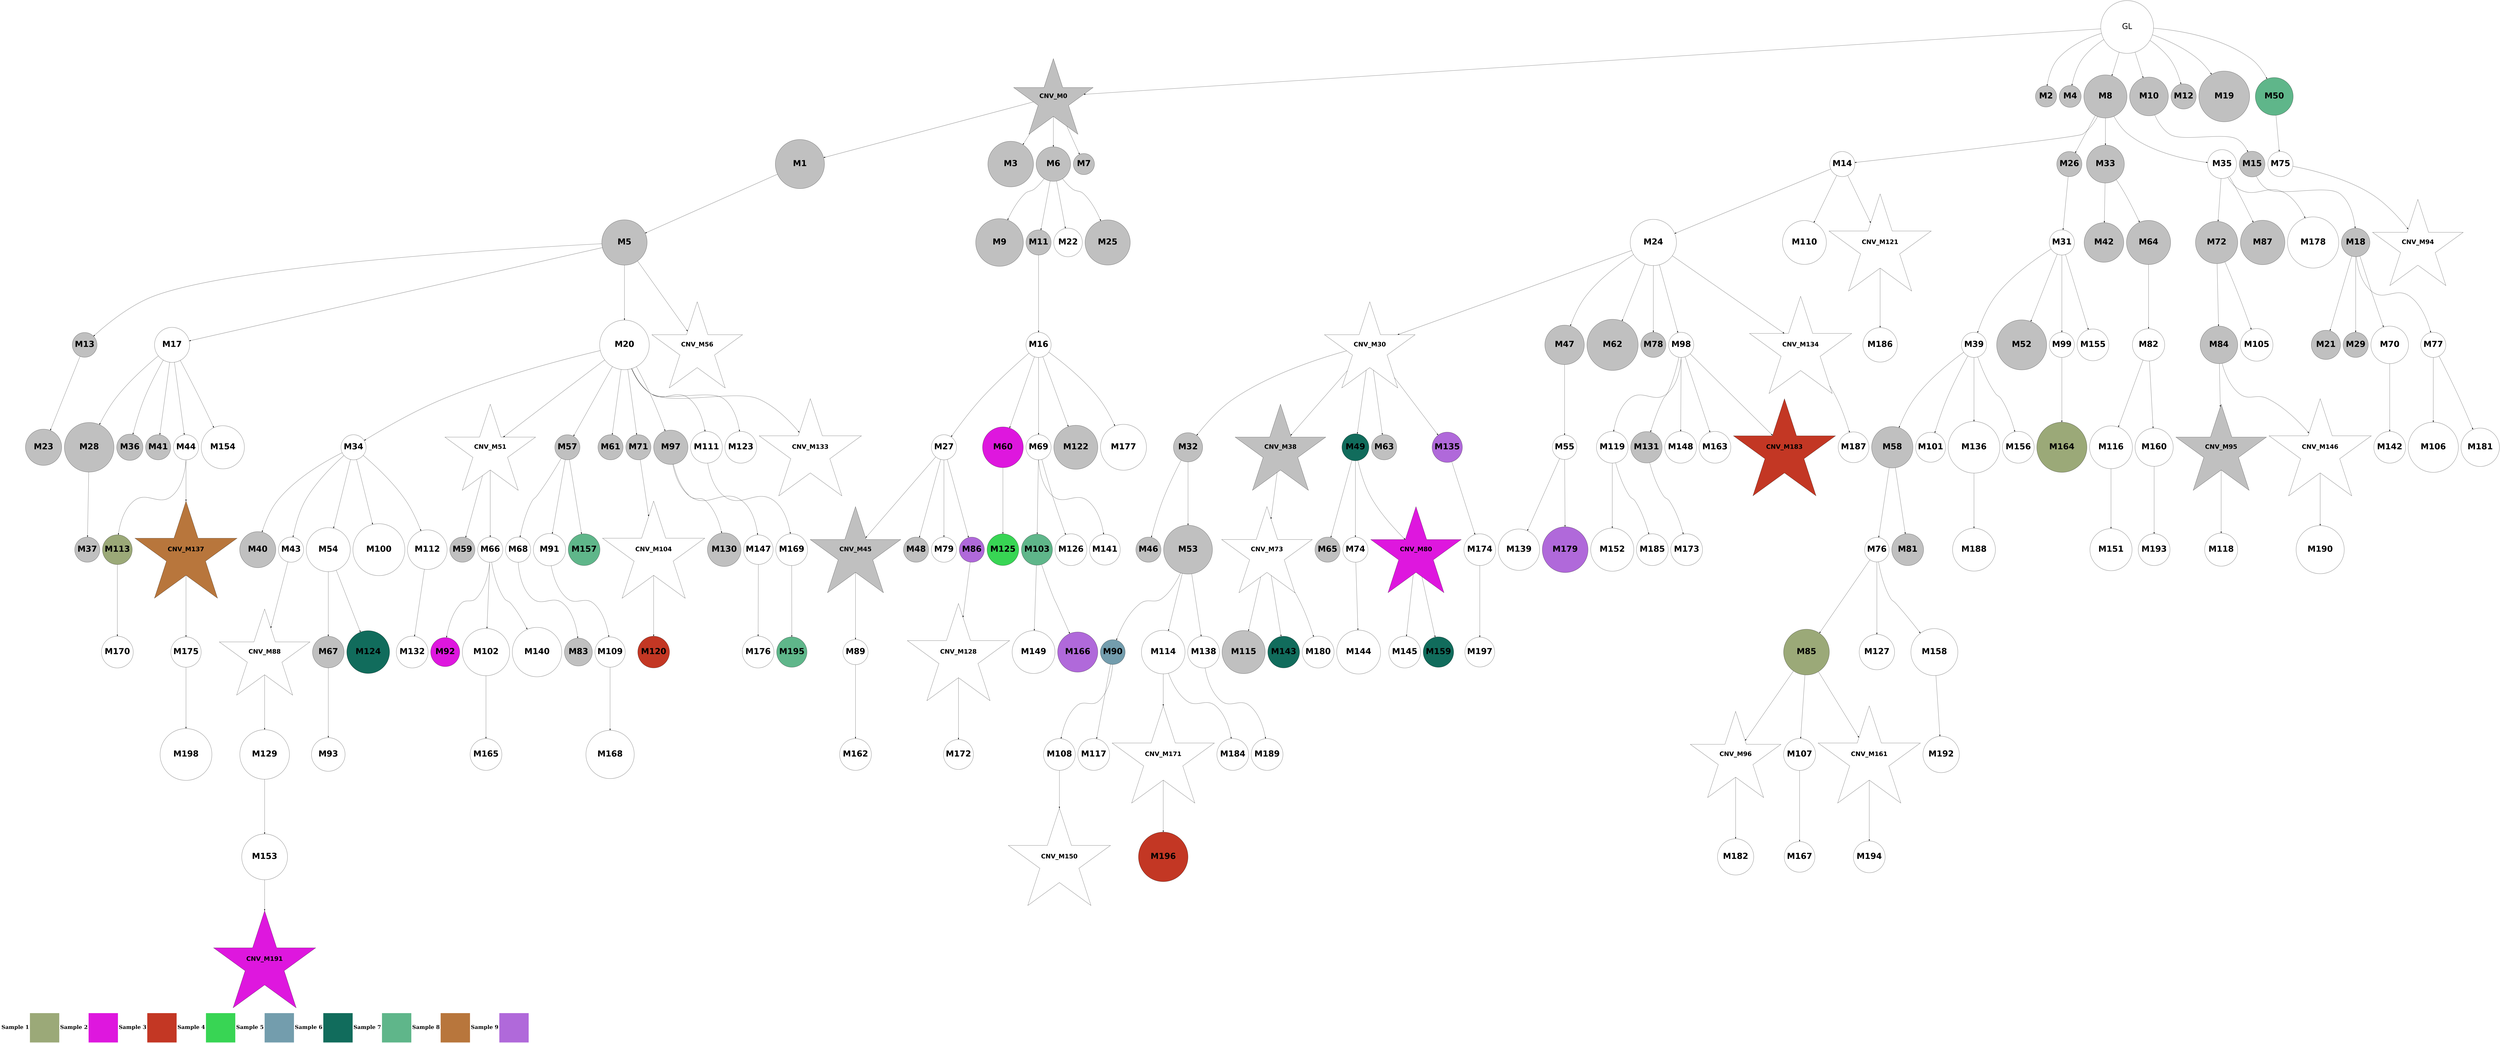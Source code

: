digraph G { 
rankdir=TB;
0 -> 1;
0 -> 3;
0 -> 5;
0 -> 9;
0 -> 11;
0 -> 13;
0 -> 20;
0 -> 51;
1 -> 2;
1 -> 4;
1 -> 7;
1 -> 8;
2 -> 6;
6 -> 14;
6 -> 18;
6 -> 21;
6 -> 57;
7 -> 10;
7 -> 12;
7 -> 23;
7 -> 26;
9 -> 15;
9 -> 27;
9 -> 34;
9 -> 36;
11 -> 16;
12 -> 17;
14 -> 24;
15 -> 25;
15 -> 111;
15 -> 122;
16 -> 19;
17 -> 28;
17 -> 61;
17 -> 70;
17 -> 123;
17 -> 178;
18 -> 29;
18 -> 37;
18 -> 42;
18 -> 45;
18 -> 155;
19 -> 22;
19 -> 30;
19 -> 71;
19 -> 78;
21 -> 35;
21 -> 52;
21 -> 58;
21 -> 62;
21 -> 72;
21 -> 98;
21 -> 112;
21 -> 124;
21 -> 134;
25 -> 31;
25 -> 48;
25 -> 63;
25 -> 79;
25 -> 99;
25 -> 135;
27 -> 32;
28 -> 46;
28 -> 49;
28 -> 80;
28 -> 87;
29 -> 38;
31 -> 33;
31 -> 39;
31 -> 50;
31 -> 64;
31 -> 136;
32 -> 40;
32 -> 53;
32 -> 100;
32 -> 156;
33 -> 47;
33 -> 54;
34 -> 43;
34 -> 65;
35 -> 41;
35 -> 44;
35 -> 55;
35 -> 101;
35 -> 113;
36 -> 73;
36 -> 88;
36 -> 179;
39 -> 74;
40 -> 59;
40 -> 102;
40 -> 137;
40 -> 157;
44 -> 89;
45 -> 114;
45 -> 138;
46 -> 90;
48 -> 56;
50 -> 66;
50 -> 75;
50 -> 81;
51 -> 76;
52 -> 60;
52 -> 67;
54 -> 91;
54 -> 115;
54 -> 139;
55 -> 68;
55 -> 125;
56 -> 140;
56 -> 180;
58 -> 69;
58 -> 92;
58 -> 158;
59 -> 77;
59 -> 82;
61 -> 126;
65 -> 83;
67 -> 93;
67 -> 103;
67 -> 141;
68 -> 94;
69 -> 84;
70 -> 104;
70 -> 127;
70 -> 142;
71 -> 143;
72 -> 105;
73 -> 85;
73 -> 106;
74 -> 116;
74 -> 144;
74 -> 181;
75 -> 145;
76 -> 95;
77 -> 86;
77 -> 128;
77 -> 159;
78 -> 107;
78 -> 182;
81 -> 146;
81 -> 160;
83 -> 117;
83 -> 161;
85 -> 96;
85 -> 147;
86 -> 97;
86 -> 108;
86 -> 162;
87 -> 129;
89 -> 130;
90 -> 163;
91 -> 109;
91 -> 118;
92 -> 110;
96 -> 119;
97 -> 183;
98 -> 131;
98 -> 148;
99 -> 120;
99 -> 132;
99 -> 149;
99 -> 164;
99 -> 184;
100 -> 165;
103 -> 166;
104 -> 150;
104 -> 167;
105 -> 121;
108 -> 168;
109 -> 151;
110 -> 169;
112 -> 170;
113 -> 133;
114 -> 171;
115 -> 172;
115 -> 185;
117 -> 152;
120 -> 153;
120 -> 186;
122 -> 187;
129 -> 173;
130 -> 154;
132 -> 174;
135 -> 188;
136 -> 175;
137 -> 189;
138 -> 176;
139 -> 190;
147 -> 191;
148 -> 177;
154 -> 192;
159 -> 193;
161 -> 194;
162 -> 195;
170 -> 196;
172 -> 197;
175 -> 198;
176 -> 199;
136 [shape=circle style=filled fillcolor="#b069da" fontname="helvetica-bold" fontsize=56 label="M135" width=2.39 height=2 ];
87 [shape=circle style=filled fillcolor="#b069da" fontname="helvetica-bold" fontsize=56 label="M86" width=1.1 height=2 ];
180 [shape=circle style=filled fillcolor="#b069da" fontname="helvetica-bold" fontsize=56 label="M179" width=4.33 height=2 ];
167 [shape=circle style=filled fillcolor="#b069da" fontname="helvetica-bold" fontsize=56 label="M166" width=3.8 height=2 ];
166 [shape=circle style=filled fillcolor=white fontname="helvetica-bold" fontsize=56 label="M165" width=1.13 height=2 ];
97 [shape=star style=filled fillcolor=white fontname="helvetica-bold" fontsize=42 label="CNV_M96"];
145 [shape=circle style=filled fillcolor=white fontname="helvetica-bold" fontsize=56 label="M144" width=4.15 height=2 ];
20 [shape=circle style=filled fillcolor=grey fontname="helvetica-bold" fontsize=56 label="M19" width=4.81 height=2 ];
53 [shape=circle style=filled fillcolor=grey fontname="helvetica-bold" fontsize=56 label="M52" width=4.73 height=2 ];
113 [shape=circle style=filled fillcolor=white fontname="helvetica-bold" fontsize=56 label="M112" width=3.75 height=2 ];
49 [shape=circle style=filled fillcolor=grey fontname="helvetica-bold" fontsize=56 label="M48" width=1.17 height=2 ];
154 [shape=circle style=filled fillcolor=white fontname="helvetica-bold" fontsize=56 label="M153" width=4.33 height=2 ];
75 [shape=circle style=filled fillcolor=white fontname="helvetica-bold" fontsize=56 label="M74" width=0.93 height=2 ];
17 [shape=circle style=filled fillcolor=white fontname="helvetica-bold" fontsize=56 label="M16" width=2.02 height=2 ];
103 [shape=circle style=filled fillcolor=white fontname="helvetica-bold" fontsize=56 label="M102" width=4.47 height=2 ];
54 [shape=circle style=filled fillcolor=grey fontname="helvetica-bold" fontsize=56 label="M53" width=4.63 height=2 ];
173 [shape=circle style=filled fillcolor=white fontname="helvetica-bold" fontsize=56 label="M172" width=2.57 height=2 ];
158 [shape=circle style=filled fillcolor="#5fb68a" fontname="helvetica-bold" fontsize=56 label="M157" width=1.12 height=2 ];
196 [shape=circle style=filled fillcolor="#5fb68a" fontname="helvetica-bold" fontsize=56 label="M195" width=2.87 height=2 ];
64 [shape=circle style=filled fillcolor=grey fontname="helvetica-bold" fontsize=56 label="M63" width=1.18 height=2 ];
62 [shape=circle style=filled fillcolor=grey fontname="helvetica-bold" fontsize=56 label="M61" width=1.46 height=2 ];
40 [shape=circle style=filled fillcolor=white fontname="helvetica-bold" fontsize=56 label="M39" width=0.85 height=2 ];
171 [shape=circle style=filled fillcolor=white fontname="helvetica-bold" fontsize=56 label="M170" width=1.77 height=2 ];
38 [shape=circle style=filled fillcolor=grey fontname="helvetica-bold" fontsize=56 label="M37" width=1.33 height=2 ];
105 [shape=star style=filled fillcolor=white fontname="helvetica-bold" fontsize=42 label="CNV_M104"];
106 [shape=circle style=filled fillcolor=white fontname="helvetica-bold" fontsize=56 label="M105" width=3.09 height=2 ];
32 [shape=circle style=filled fillcolor=white fontname="helvetica-bold" fontsize=56 label="M31" width=0.96 height=2 ];
11 [shape=circle style=filled fillcolor=grey fontname="helvetica-bold" fontsize=56 label="M10" width=3.67 height=2 ];
135 [shape=star style=filled fillcolor=white fontname="helvetica-bold" fontsize=42 label="CNV_M134"];
86 [shape=circle style=filled fillcolor="#9ba978" fontname="helvetica-bold" fontsize=56 label="M85" width=4.34 height=2 ];
142 [shape=circle style=filled fillcolor=white fontname="helvetica-bold" fontsize=56 label="M141" width=2.27 height=2 ];
199 [shape=circle style=filled fillcolor=white fontname="helvetica-bold" fontsize=56 label="M198" width=4.9 height=2 ];
177 [shape=circle style=filled fillcolor=white fontname="helvetica-bold" fontsize=56 label="M176" width=1.08 height=2 ];
138 [shape=star style=filled fillcolor="#b8763c" fontname="helvetica-bold" fontsize=42 label="CNV_M137"];
4 [shape=circle style=filled fillcolor=grey fontname="helvetica-bold" fontsize=56 label="M3" width=4.32 height=2 ];
61 [shape=circle style=filled fillcolor="#de17de" fontname="helvetica-bold" fontsize=56 label="M60" width=3.86 height=2 ];
109 [shape=circle style=filled fillcolor=white fontname="helvetica-bold" fontsize=56 label="M108" width=0.94 height=2 ];
120 [shape=circle style=filled fillcolor=white fontname="helvetica-bold" fontsize=56 label="M119" width=2.03 height=2 ];
69 [shape=circle style=filled fillcolor=white fontname="helvetica-bold" fontsize=56 label="M68" width=1.3 height=2 ];
132 [shape=circle style=filled fillcolor=grey fontname="helvetica-bold" fontsize=56 label="M131" width=2.05 height=2 ];
12 [shape=circle style=filled fillcolor=grey fontname="helvetica-bold" fontsize=56 label="M11" width=0.97 height=2 ];
42 [shape=circle style=filled fillcolor=grey fontname="helvetica-bold" fontsize=56 label="M41" width=0.01 height=2 ];
195 [shape=circle style=filled fillcolor=white fontname="helvetica-bold" fontsize=56 label="M194" width=0.77 height=2 ];
118 [shape=circle style=filled fillcolor=white fontname="helvetica-bold" fontsize=56 label="M117" width=0.61 height=2 ];
37 [shape=circle style=filled fillcolor=grey fontname="helvetica-bold" fontsize=56 label="M36" width=2.49 height=2 ];
159 [shape=circle style=filled fillcolor=white fontname="helvetica-bold" fontsize=56 label="M158" width=4.44 height=2 ];
13 [shape=circle style=filled fillcolor=grey fontname="helvetica-bold" fontsize=56 label="M12" width=0.97 height=2 ];
56 [shape=circle style=filled fillcolor=white fontname="helvetica-bold" fontsize=56 label="M55" width=2.25 height=2 ];
150 [shape=circle style=filled fillcolor=white fontname="helvetica-bold" fontsize=56 label="M149" width=4.06 height=2 ];
131 [shape=circle style=filled fillcolor=grey fontname="helvetica-bold" fontsize=56 label="M130" width=3.18 height=2 ];
35 [shape=circle style=filled fillcolor=white fontname="helvetica-bold" fontsize=56 label="M34" width=0.6 height=2 ];
52 [shape=star style=filled fillcolor=white fontname="helvetica-bold" fontsize=42 label="CNV_M51"];
78 [shape=circle style=filled fillcolor=white fontname="helvetica-bold" fontsize=56 label="M77" width=1.19 height=2 ];
72 [shape=circle style=filled fillcolor=grey fontname="helvetica-bold" fontsize=56 label="M71" width=1.44 height=2 ];
141 [shape=circle style=filled fillcolor=white fontname="helvetica-bold" fontsize=56 label="M140" width=4.68 height=2 ];
94 [shape=circle style=filled fillcolor=white fontname="helvetica-bold" fontsize=56 label="M93" width=3.18 height=2 ];
92 [shape=circle style=filled fillcolor=white fontname="helvetica-bold" fontsize=56 label="M91" width=3.05 height=2 ];
169 [shape=circle style=filled fillcolor=white fontname="helvetica-bold" fontsize=56 label="M168" width=4.57 height=2 ];
34 [shape=circle style=filled fillcolor=grey fontname="helvetica-bold" fontsize=56 label="M33" width=3.58 height=2 ];
126 [shape=circle style=filled fillcolor="#38d554" fontname="helvetica-bold" fontsize=56 label="M125" width=3 height=2 ];
3 [shape=circle style=filled fillcolor=grey fontname="helvetica-bold" fontsize=56 label="M2" width=1.6 height=2 ];
50 [shape=circle style=filled fillcolor="#116c5c" fontname="helvetica-bold" fontsize=56 label="M49" width=2.56 height=2 ];
16 [shape=circle style=filled fillcolor=grey fontname="helvetica-bold" fontsize=56 label="M15" width=2.43 height=2 ];
181 [shape=circle style=filled fillcolor=white fontname="helvetica-bold" fontsize=56 label="M180" width=3.01 height=2 ];
58 [shape=circle style=filled fillcolor=grey fontname="helvetica-bold" fontsize=56 label="M57" width=1.13 height=2 ];
147 [shape=star style=filled fillcolor=white fontname="helvetica-bold" fontsize=42 label="CNV_M146"];
27 [shape=circle style=filled fillcolor=grey fontname="helvetica-bold" fontsize=56 label="M26" width=0.51 height=2 ];
33 [shape=circle style=filled fillcolor=grey fontname="helvetica-bold" fontsize=56 label="M32" width=2.77 height=2 ];
15 [shape=circle style=filled fillcolor=white fontname="helvetica-bold" fontsize=56 label="M14" width=0.02 height=2 ];
1 [shape=star style=filled fillcolor=grey fontname="helvetica-bold" fontsize=42 label="CNV_M0"];
26 [shape=circle style=filled fillcolor=grey fontname="helvetica-bold" fontsize=56 label="M25" width=4.28 height=2 ];
100 [shape=circle style=filled fillcolor=white fontname="helvetica-bold" fontsize=56 label="M99" width=0.19 height=2 ];
139 [shape=circle style=filled fillcolor=white fontname="helvetica-bold" fontsize=56 label="M138" width=0.94 height=2 ];
161 [shape=circle style=filled fillcolor=white fontname="helvetica-bold" fontsize=56 label="M160" width=3.61 height=2 ];
190 [shape=circle style=filled fillcolor=white fontname="helvetica-bold" fontsize=56 label="M189" width=1.35 height=2 ];
57 [shape=star style=filled fillcolor=white fontname="helvetica-bold" fontsize=42 label="CNV_M56"];
160 [shape=circle style=filled fillcolor="#116c5c" fontname="helvetica-bold" fontsize=56 label="M159" width=2.36 height=2 ];
77 [shape=circle style=filled fillcolor=white fontname="helvetica-bold" fontsize=56 label="M76" width=2.21 height=2 ];
153 [shape=circle style=filled fillcolor=white fontname="helvetica-bold" fontsize=56 label="M152" width=4.09 height=2 ];
163 [shape=circle style=filled fillcolor=white fontname="helvetica-bold" fontsize=56 label="M162" width=1.87 height=2 ];
83 [shape=circle style=filled fillcolor=white fontname="helvetica-bold" fontsize=56 label="M82" width=3.05 height=2 ];
31 [shape=star style=filled fillcolor=white fontname="helvetica-bold" fontsize=42 label="CNV_M30"];
194 [shape=circle style=filled fillcolor=white fontname="helvetica-bold" fontsize=56 label="M193" width=0.03 height=2 ];
59 [shape=circle style=filled fillcolor=grey fontname="helvetica-bold" fontsize=56 label="M58" width=3.91 height=2 ];
156 [shape=circle style=filled fillcolor=white fontname="helvetica-bold" fontsize=56 label="M155" width=0.53 height=2 ];
104 [shape=circle style=filled fillcolor="#5fb68a" fontname="helvetica-bold" fontsize=56 label="M103" width=2.16 height=2 ];
130 [shape=circle style=filled fillcolor=white fontname="helvetica-bold" fontsize=56 label="M129" width=4.69 height=2 ];
125 [shape=circle style=filled fillcolor="#116c5c" fontname="helvetica-bold" fontsize=56 label="M124" width=4.06 height=2 ];
149 [shape=circle style=filled fillcolor=white fontname="helvetica-bold" fontsize=56 label="M148" width=1.79 height=2 ];
115 [shape=circle style=filled fillcolor=white fontname="helvetica-bold" fontsize=56 label="M114" width=4.13 height=2 ];
128 [shape=circle style=filled fillcolor=white fontname="helvetica-bold" fontsize=56 label="M127" width=3.35 height=2 ];
65 [shape=circle style=filled fillcolor=grey fontname="helvetica-bold" fontsize=56 label="M64" width=4.18 height=2 ];
73 [shape=circle style=filled fillcolor=grey fontname="helvetica-bold" fontsize=56 label="M72" width=4 height=2 ];
187 [shape=circle style=filled fillcolor=white fontname="helvetica-bold" fontsize=56 label="M186" width=3.26 height=2 ];
8 [shape=circle style=filled fillcolor=grey fontname="helvetica-bold" fontsize=56 label="M7" width=0.76 height=2 ];
175 [shape=circle style=filled fillcolor=white fontname="helvetica-bold" fontsize=56 label="M174" width=1.85 height=2 ];
185 [shape=circle style=filled fillcolor=white fontname="helvetica-bold" fontsize=56 label="M184" width=0.76 height=2 ];
68 [shape=circle style=filled fillcolor=grey fontname="helvetica-bold" fontsize=56 label="M67" width=2.99 height=2 ];
48 [shape=circle style=filled fillcolor=grey fontname="helvetica-bold" fontsize=56 label="M47" width=3.73 height=2 ];
183 [shape=circle style=filled fillcolor=white fontname="helvetica-bold" fontsize=56 label="M182" width=3.43 height=2 ];
108 [shape=circle style=filled fillcolor=white fontname="helvetica-bold" fontsize=56 label="M107" width=3.03 height=2 ];
7 [shape=circle style=filled fillcolor=grey fontname="helvetica-bold" fontsize=56 label="M6" width=3.27 height=2 ];
137 [shape=circle style=filled fillcolor=white fontname="helvetica-bold" fontsize=56 label="M136" width=4.89 height=2 ];
30 [shape=circle style=filled fillcolor=grey fontname="helvetica-bold" fontsize=56 label="M29" width=0.42 height=2 ];
46 [shape=star style=filled fillcolor=grey fontname="helvetica-bold" fontsize=42 label="CNV_M45"];
2 [shape=circle style=filled fillcolor=grey fontname="helvetica-bold" fontsize=56 label="M1" width=4.65 height=2 ];
114 [shape=circle style=filled fillcolor="#9ba978" fontname="helvetica-bold" fontsize=56 label="M113" width=2.66 height=2 ];
10 [shape=circle style=filled fillcolor=grey fontname="helvetica-bold" fontsize=56 label="M9" width=4.52 height=2 ];
155 [shape=circle style=filled fillcolor=white fontname="helvetica-bold" fontsize=56 label="M154" width=4.09 height=2 ];
67 [shape=circle style=filled fillcolor=white fontname="helvetica-bold" fontsize=56 label="M66" width=1.54 height=2 ];
60 [shape=circle style=filled fillcolor=grey fontname="helvetica-bold" fontsize=56 label="M59" width=0.8 height=2 ];
91 [shape=circle style=filled fillcolor="#739dad" fontname="helvetica-bold" fontsize=56 label="M90" width=2.11 height=2 ];
79 [shape=circle style=filled fillcolor=grey fontname="helvetica-bold" fontsize=56 label="M78" width=1.94 height=2 ];
47 [shape=circle style=filled fillcolor=grey fontname="helvetica-bold" fontsize=56 label="M46" width=0.4 height=2 ];
148 [shape=circle style=filled fillcolor=white fontname="helvetica-bold" fontsize=56 label="M147" width=2.79 height=2 ];
70 [shape=circle style=filled fillcolor=white fontname="helvetica-bold" fontsize=56 label="M69" width=0.12 height=2 ];
122 [shape=star style=filled fillcolor=white fontname="helvetica-bold" fontsize=42 label="CNV_M121"];
85 [shape=circle style=filled fillcolor=grey fontname="helvetica-bold" fontsize=56 label="M84" width=3.55 height=2 ];
117 [shape=circle style=filled fillcolor=white fontname="helvetica-bold" fontsize=56 label="M116" width=4.06 height=2 ];
178 [shape=circle style=filled fillcolor=white fontname="helvetica-bold" fontsize=56 label="M177" width=4.35 height=2 ];
19 [shape=circle style=filled fillcolor=grey fontname="helvetica-bold" fontsize=56 label="M18" width=2.69 height=2 ];
174 [shape=circle style=filled fillcolor=white fontname="helvetica-bold" fontsize=56 label="M173" width=0.71 height=2 ];
80 [shape=circle style=filled fillcolor=white fontname="helvetica-bold" fontsize=56 label="M79" width=1.1 height=2 ];
5 [shape=circle style=filled fillcolor=grey fontname="helvetica-bold" fontsize=56 label="M4" width=2.07 height=2 ];
81 [shape=star style=filled fillcolor="#de17de" fontname="helvetica-bold" fontsize=42 label="CNV_M80"];
144 [shape=circle style=filled fillcolor="#116c5c" fontname="helvetica-bold" fontsize=56 label="M143" width=0.75 height=2 ];
182 [shape=circle style=filled fillcolor=white fontname="helvetica-bold" fontsize=56 label="M181" width=3.64 height=2 ];
24 [shape=circle style=filled fillcolor=grey fontname="helvetica-bold" fontsize=56 label="M23" width=3.43 height=2 ];
95 [shape=star style=filled fillcolor=white fontname="helvetica-bold" fontsize=42 label="CNV_M94"];
186 [shape=circle style=filled fillcolor=white fontname="helvetica-bold" fontsize=56 label="M185" width=1.31 height=2 ];
89 [shape=star style=filled fillcolor=white fontname="helvetica-bold" fontsize=42 label="CNV_M88"];
101 [shape=circle style=filled fillcolor=white fontname="helvetica-bold" fontsize=56 label="M100" width=4.92 height=2 ];
22 [shape=circle style=filled fillcolor=grey fontname="helvetica-bold" fontsize=56 label="M21" width=2.76 height=2 ];
193 [shape=circle style=filled fillcolor=white fontname="helvetica-bold" fontsize=56 label="M192" width=3.45 height=2 ];
88 [shape=circle style=filled fillcolor=grey fontname="helvetica-bold" fontsize=56 label="M87" width=4.21 height=2 ];
111 [shape=circle style=filled fillcolor=white fontname="helvetica-bold" fontsize=56 label="M110" width=4.15 height=2 ];
143 [shape=circle style=filled fillcolor=white fontname="helvetica-bold" fontsize=56 label="M142" width=0.45 height=2 ];
127 [shape=circle style=filled fillcolor=white fontname="helvetica-bold" fontsize=56 label="M126" width=1.8 height=2 ];
28 [shape=circle style=filled fillcolor=white fontname="helvetica-bold" fontsize=56 label="M27" width=0.99 height=2 ];
39 [shape=star style=filled fillcolor=grey fontname="helvetica-bold" fontsize=42 label="CNV_M38"];
162 [shape=star style=filled fillcolor=white fontname="helvetica-bold" fontsize=42 label="CNV_M161"];
146 [shape=circle style=filled fillcolor=white fontname="helvetica-bold" fontsize=56 label="M145" width=1.22 height=2 ];
29 [shape=circle style=filled fillcolor=grey fontname="helvetica-bold" fontsize=56 label="M28" width=4.7 height=2 ];
36 [shape=circle style=filled fillcolor=white fontname="helvetica-bold" fontsize=56 label="M35" width=2.74 height=2 ];
192 [shape=star style=filled fillcolor="#de17de" fontname="helvetica-bold" fontsize=42 label="CNV_M191"];
43 [shape=circle style=filled fillcolor=grey fontname="helvetica-bold" fontsize=56 label="M42" width=3.75 height=2 ];
25 [shape=circle style=filled fillcolor=white fontname="helvetica-bold" fontsize=56 label="M24" width=4.37 height=2 ];
63 [shape=circle style=filled fillcolor=grey fontname="helvetica-bold" fontsize=56 label="M62" width=4.85 height=2 ];
152 [shape=circle style=filled fillcolor=white fontname="helvetica-bold" fontsize=56 label="M151" width=3.98 height=2 ];
112 [shape=circle style=filled fillcolor=white fontname="helvetica-bold" fontsize=56 label="M111" width=0.29 height=2 ];
151 [shape=star style=filled fillcolor=white fontname="helvetica-bold" fontsize=42 label="CNV_M150"];
134 [shape=star style=filled fillcolor=white fontname="helvetica-bold" fontsize=42 label="CNV_M133"];
98 [shape=circle style=filled fillcolor=grey fontname="helvetica-bold" fontsize=56 label="M97" width=3.25 height=2 ];
157 [shape=circle style=filled fillcolor=white fontname="helvetica-bold" fontsize=56 label="M156" width=1.02 height=2 ];
133 [shape=circle style=filled fillcolor=white fontname="helvetica-bold" fontsize=56 label="M132" width=1.46 height=2 ];
93 [shape=circle style=filled fillcolor="#de17de" fontname="helvetica-bold" fontsize=56 label="M92" width=2.75 height=2 ];
129 [shape=star style=filled fillcolor=white fontname="helvetica-bold" fontsize=42 label="CNV_M128"];
107 [shape=circle style=filled fillcolor=white fontname="helvetica-bold" fontsize=56 label="M106" width=4.75 height=2 ];
23 [shape=circle style=filled fillcolor=white fontname="helvetica-bold" fontsize=56 label="M22" width=2.71 height=2 ];
6 [shape=circle style=filled fillcolor=grey fontname="helvetica-bold" fontsize=56 label="M5" width=4.29 height=2 ];
51 [shape=circle style=filled fillcolor="#5fb68a" fontname="helvetica-bold" fontsize=56 label="M50" width=3.59 height=2 ];
123 [shape=circle style=filled fillcolor=grey fontname="helvetica-bold" fontsize=56 label="M122" width=4.16 height=2 ];
102 [shape=circle style=filled fillcolor=white fontname="helvetica-bold" fontsize=56 label="M101" width=2.59 height=2 ];
165 [shape=circle style=filled fillcolor="#9ba978" fontname="helvetica-bold" fontsize=56 label="M164" width=4.75 height=2 ];
110 [shape=circle style=filled fillcolor=white fontname="helvetica-bold" fontsize=56 label="M109" width=2.4 height=2 ];
116 [shape=circle style=filled fillcolor=grey fontname="helvetica-bold" fontsize=56 label="M115" width=4.09 height=2 ];
179 [shape=circle style=filled fillcolor=white fontname="helvetica-bold" fontsize=56 label="M178" width=4.85 height=2 ];
82 [shape=circle style=filled fillcolor=grey fontname="helvetica-bold" fontsize=56 label="M81" width=3.01 height=2 ];
21 [shape=circle style=filled fillcolor=white fontname="helvetica-bold" fontsize=56 label="M20" width=4.69 height=2 ];
18 [shape=circle style=filled fillcolor=white fontname="helvetica-bold" fontsize=56 label="M17" width=3.32 height=2 ];
84 [shape=circle style=filled fillcolor=grey fontname="helvetica-bold" fontsize=56 label="M83" width=2.64 height=2 ];
197 [shape=circle style=filled fillcolor="#c33724" fontname="helvetica-bold" fontsize=56 label="M196" width=4.7 height=2 ];
170 [shape=circle style=filled fillcolor=white fontname="helvetica-bold" fontsize=56 label="M169" width=0.38 height=2 ];
90 [shape=circle style=filled fillcolor=white fontname="helvetica-bold" fontsize=56 label="M89" width=0.84 height=2 ];
44 [shape=circle style=filled fillcolor=white fontname="helvetica-bold" fontsize=56 label="M43" width=1.25 height=2 ];
191 [shape=circle style=filled fillcolor=white fontname="helvetica-bold" fontsize=56 label="M190" width=4.55 height=2 ];
119 [shape=circle style=filled fillcolor=white fontname="helvetica-bold" fontsize=56 label="M118" width=3.12 height=2 ];
14 [shape=circle style=filled fillcolor=grey fontname="helvetica-bold" fontsize=56 label="M13" width=2.14 height=2 ];
9 [shape=circle style=filled fillcolor=grey fontname="helvetica-bold" fontsize=56 label="M8" width=4.09 height=2 ];
164 [shape=circle style=filled fillcolor=white fontname="helvetica-bold" fontsize=56 label="M163" width=0.06 height=2 ];
189 [shape=circle style=filled fillcolor=white fontname="helvetica-bold" fontsize=56 label="M188" width=4.06 height=2 ];
41 [shape=circle style=filled fillcolor=grey fontname="helvetica-bold" fontsize=56 label="M40" width=3.42 height=2 ];
121 [shape=circle style=filled fillcolor="#c33724" fontname="helvetica-bold" fontsize=56 label="M120" width=0.64 height=2 ];
0 [label="GL" fontname="arial-bold" fontsize=56 width=5 height=5];
55 [shape=circle style=filled fillcolor=white fontname="helvetica-bold" fontsize=56 label="M54" width=4.16 height=2 ];
184 [shape=star style=filled fillcolor="#c33724" fontname="helvetica-bold" fontsize=42 label="CNV_M183"];
168 [shape=circle style=filled fillcolor=white fontname="helvetica-bold" fontsize=56 label="M167" width=2.9 height=2 ];
176 [shape=circle style=filled fillcolor=white fontname="helvetica-bold" fontsize=56 label="M175" width=2.39 height=2 ];
74 [shape=star style=filled fillcolor=white fontname="helvetica-bold" fontsize=42 label="CNV_M73"];
140 [shape=circle style=filled fillcolor=white fontname="helvetica-bold" fontsize=56 label="M139" width=3.92 height=2 ];
198 [shape=circle style=filled fillcolor=white fontname="helvetica-bold" fontsize=56 label="M197" width=2.65 height=2 ];
188 [shape=circle style=filled fillcolor=white fontname="helvetica-bold" fontsize=56 label="M187" width=2.27 height=2 ];
45 [shape=circle style=filled fillcolor=white fontname="helvetica-bold" fontsize=56 label="M44" width=1.25 height=2 ];
172 [shape=star style=filled fillcolor=white fontname="helvetica-bold" fontsize=42 label="CNV_M171"];
76 [shape=circle style=filled fillcolor=white fontname="helvetica-bold" fontsize=56 label="M75" width=1.62 height=2 ];
71 [shape=circle style=filled fillcolor=white fontname="helvetica-bold" fontsize=56 label="M70" width=3.56 height=2 ];
66 [shape=circle style=filled fillcolor=grey fontname="helvetica-bold" fontsize=56 label="M65" width=1.07 height=2 ];
124 [shape=circle style=filled fillcolor=white fontname="helvetica-bold" fontsize=56 label="M123" width=0.66 height=2 ];
96 [shape=star style=filled fillcolor=grey fontname="helvetica-bold" fontsize=42 label="CNV_M95"];
99 [shape=circle style=filled fillcolor=white fontname="helvetica-bold" fontsize=56 label="M98" width=1.86 height=2 ];
{rank=sink;
Legend[shape=none, margin=0, label=<<TABLE border="0" cellborder="0" cellspacing="0"> 
<TR><TD width="200" height="200" colspan="1"><FONT POINT-SIZE="36.0"><B>Sample 1</B></FONT></TD><TD width="200" height="200" colspan="1" BGCOLOR="#9ba978"></TD>
<TD width="200" height="200" colspan="1"><FONT POINT-SIZE="36.0"><B>Sample 2</B></FONT></TD><TD width="200" height="200" colspan="1" BGCOLOR="#de17de"></TD>
<TD width="200" height="200" colspan="1"><FONT POINT-SIZE="36.0"><B>Sample 3</B></FONT></TD><TD width="200" height="200" colspan="1" BGCOLOR="#c33724"></TD>
<TD width="200" height="200" colspan="1"><FONT POINT-SIZE="36.0"><B>Sample 4</B></FONT></TD><TD width="200" height="200" colspan="1" BGCOLOR="#38d554"></TD>
<TD width="200" height="200" colspan="1"><FONT POINT-SIZE="36.0"><B>Sample 5</B></FONT></TD><TD width="200" height="200" colspan="1" BGCOLOR="#739dad"></TD>
<TD width="200" height="200" colspan="1"><FONT POINT-SIZE="36.0"><B>Sample 6</B></FONT></TD><TD width="200" height="200" colspan="1" BGCOLOR="#116c5c"></TD>
<TD width="200" height="200" colspan="1"><FONT POINT-SIZE="36.0"><B>Sample 7</B></FONT></TD><TD width="200" height="200" colspan="1" BGCOLOR="#5fb68a"></TD>
<TD width="200" height="200" colspan="1"><FONT POINT-SIZE="36.0"><B>Sample 8</B></FONT></TD><TD width="200" height="200" colspan="1" BGCOLOR="#b8763c"></TD>
<TD width="200" height="200" colspan="1"><FONT POINT-SIZE="36.0"><B>Sample 9</B></FONT></TD><TD width="200" height="200" colspan="1" BGCOLOR="#b069da"></TD>
</TR></TABLE>>];
} 
}